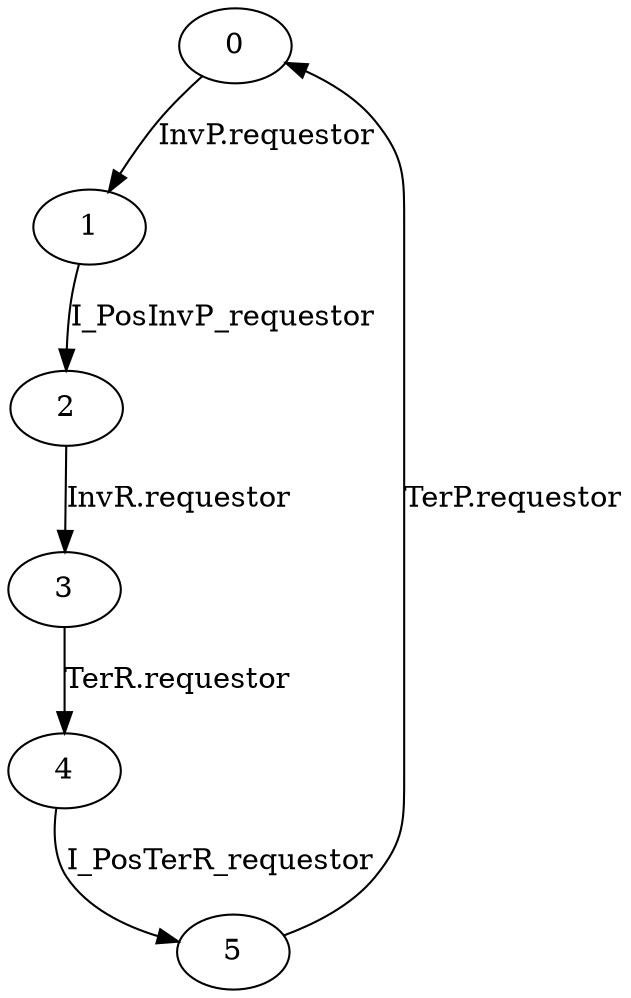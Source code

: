 digraph G {
  0 -> 1 [ label="InvP.requestor" ];
  1 -> 2 [ label="I_PosInvP_requestor" ];
  2 -> 3 [ label="InvR.requestor" ];
  3 -> 4 [ label="TerR.requestor" ];
  4 -> 5 [ label="I_PosTerR_requestor" ];
  5 -> 0 [ label="TerP.requestor" ];
}
